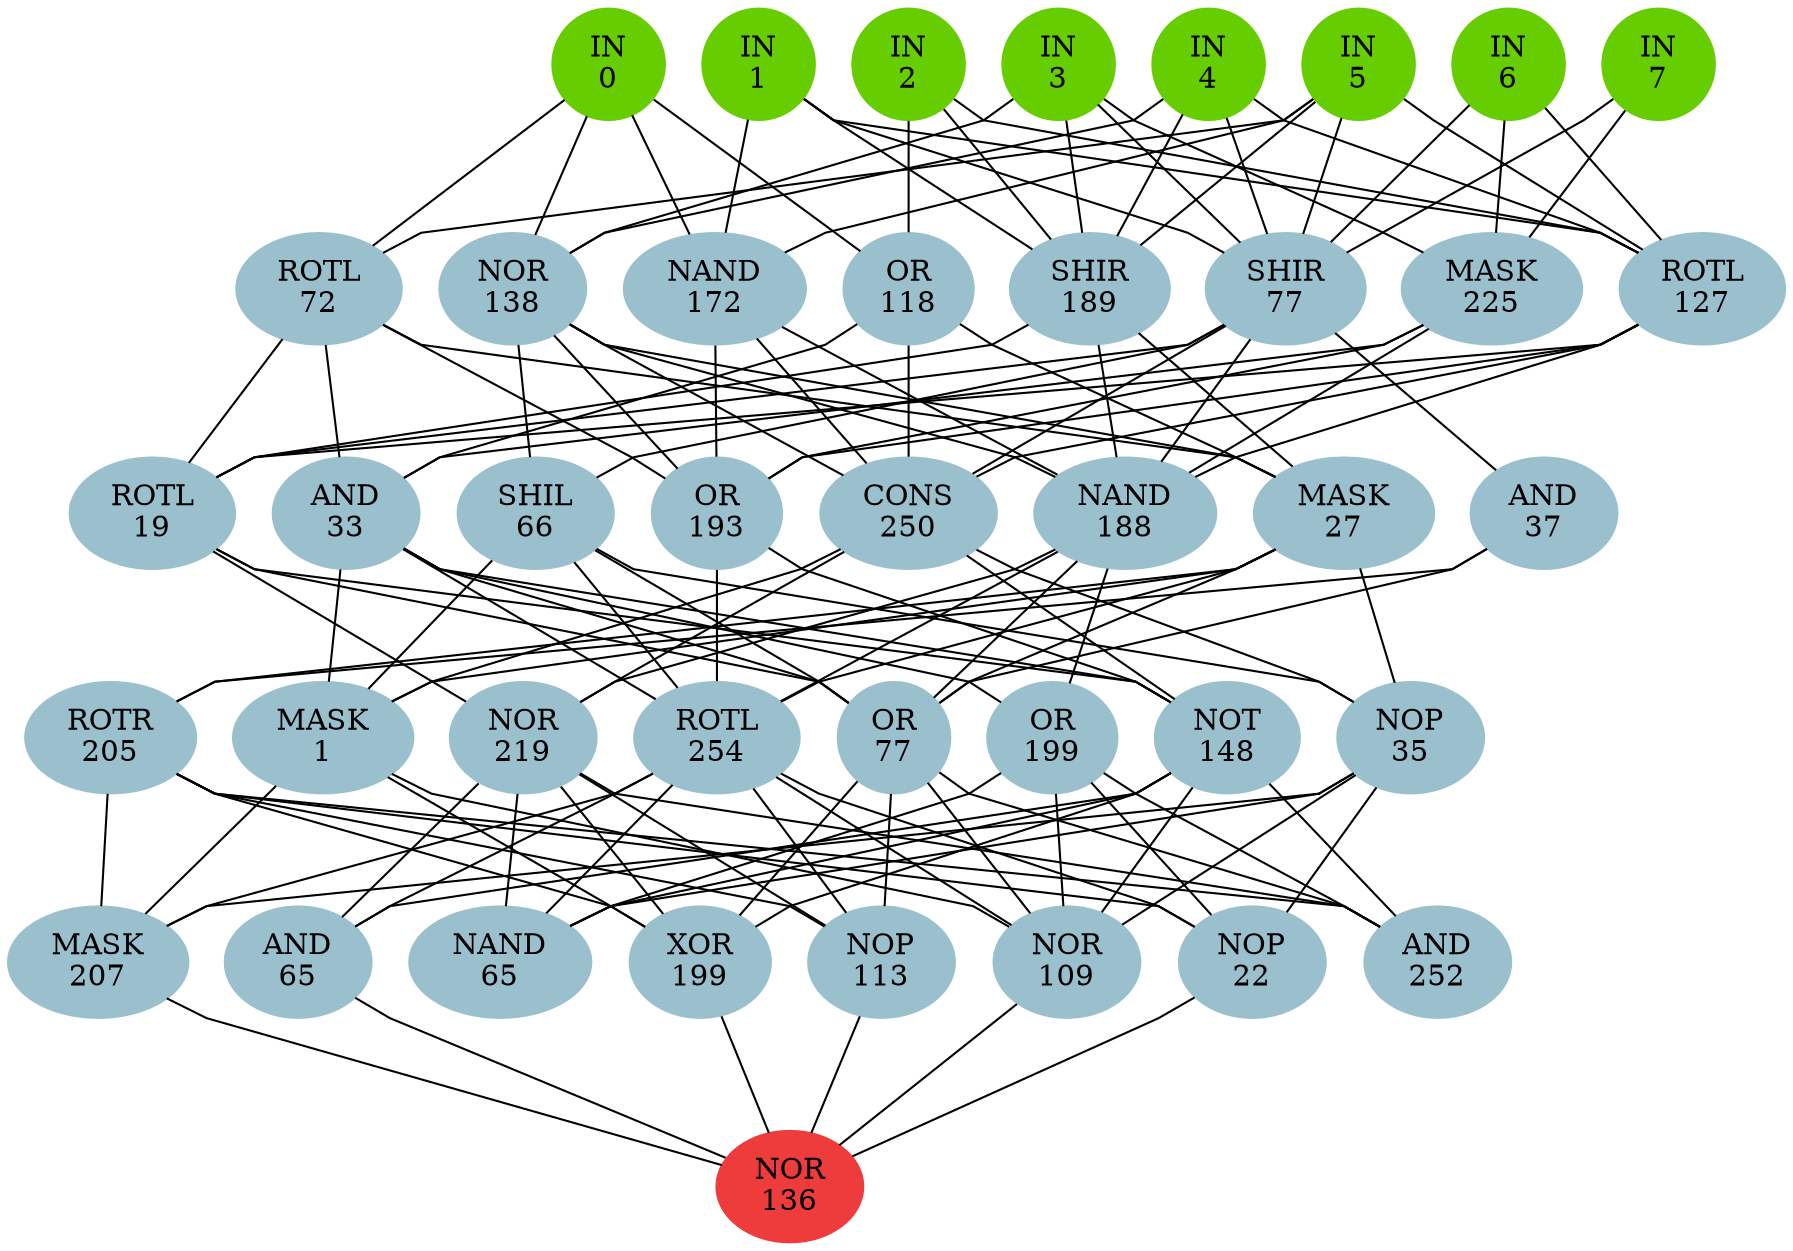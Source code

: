 graph EACircuit {
rankdir=BT;
ranksep=0.75;
ordering=out;
splines=polyline;
node [style=filled, color=lightblue2];

{ rank=same;
node [color=chartreuse3];
"-1_0"[label="IN\n0"];
node [color=chartreuse3];
"-1_1"[label="IN\n1"];
node [color=chartreuse3];
"-1_2"[label="IN\n2"];
node [color=chartreuse3];
"-1_3"[label="IN\n3"];
node [color=chartreuse3];
"-1_4"[label="IN\n4"];
node [color=chartreuse3];
"-1_5"[label="IN\n5"];
node [color=chartreuse3];
"-1_6"[label="IN\n6"];
node [color=chartreuse3];
"-1_7"[label="IN\n7"];
}
{ rank=same;
node [color=lightblue3];
"0_0"[label="ROTL\n72"];
node [color=lightblue3];
"0_1"[label="NOR\n138"];
node [color=lightblue3];
"0_2"[label="NAND\n172"];
node [color=lightblue3];
"0_3"[label="OR\n118"];
node [color=lightblue3];
"0_4"[label="SHIR\n189"];
node [color=lightblue3];
"0_5"[label="SHIR\n77"];
node [color=lightblue3];
"0_6"[label="MASK\n225"];
node [color=lightblue3];
"0_7"[label="ROTL\n127"];
}
{ rank=same;
node [color=lightblue3];
"1_0"[label="ROTL\n19"];
node [color=lightblue3];
"1_1"[label="AND\n33"];
node [color=lightblue3];
"1_2"[label="SHIL\n66"];
node [color=lightblue3];
"1_3"[label="OR\n193"];
node [color=lightblue3];
"1_4"[label="CONS\n250"];
node [color=lightblue3];
"1_5"[label="NAND\n188"];
node [color=lightblue3];
"1_6"[label="MASK\n27"];
node [color=lightblue3];
"1_7"[label="AND\n37"];
}
{ rank=same;
node [color=lightblue3];
"2_0"[label="ROTR\n205"];
node [color=lightblue3];
"2_1"[label="MASK\n1"];
node [color=lightblue3];
"2_2"[label="NOR\n219"];
node [color=lightblue3];
"2_3"[label="ROTL\n254"];
node [color=lightblue3];
"2_4"[label="OR\n77"];
node [color=lightblue3];
"2_5"[label="OR\n199"];
node [color=lightblue3];
"2_6"[label="NOT\n148"];
node [color=lightblue3];
"2_7"[label="NOP\n35"];
}
{ rank=same;
node [color=lightblue3];
"3_0"[label="MASK\n207"];
node [color=lightblue3];
"3_1"[label="AND\n65"];
node [color=lightblue3];
"3_2"[label="NAND\n65"];
node [color=lightblue3];
"3_3"[label="XOR\n199"];
node [color=lightblue3];
"3_4"[label="NOP\n113"];
node [color=lightblue3];
"3_5"[label="NOR\n109"];
node [color=lightblue3];
"3_6"[label="NOP\n22"];
node [color=lightblue3];
"3_7"[label="AND\n252"];
}
{ rank=same;
node [color=brown2];
"4_0"[label="NOR\n136"];
}
edge[style=invis];
"-1_0" -- "-1_1" -- "-1_2" -- "-1_3" -- "-1_4" -- "-1_5" -- "-1_6" -- "-1_7";
"0_0" -- "0_1" -- "0_2" -- "0_3" -- "0_4" -- "0_5" -- "0_6" -- "0_7";
"1_0" -- "1_1" -- "1_2" -- "1_3" -- "1_4" -- "1_5" -- "1_6" -- "1_7";
"2_0" -- "2_1" -- "2_2" -- "2_3" -- "2_4" -- "2_5" -- "2_6" -- "2_7";
"3_0" -- "3_1" -- "3_2" -- "3_3" -- "3_4" -- "3_5" -- "3_6" -- "3_7";
"4_0" -- "4_0";
edge[style=solid];
"0_0" -- "-1_0";
"0_0" -- "-1_5";
"0_1" -- "-1_0";
"0_1" -- "-1_3";
"0_1" -- "-1_4";
"0_2" -- "-1_0";
"0_2" -- "-1_1";
"0_2" -- "-1_5";
"0_3" -- "-1_0";
"0_3" -- "-1_2";
"0_4" -- "-1_1";
"0_4" -- "-1_2";
"0_4" -- "-1_3";
"0_4" -- "-1_4";
"0_4" -- "-1_5";
"0_5" -- "-1_1";
"0_5" -- "-1_3";
"0_5" -- "-1_4";
"0_5" -- "-1_5";
"0_5" -- "-1_6";
"0_5" -- "-1_7";
"0_6" -- "-1_3";
"0_6" -- "-1_6";
"0_6" -- "-1_7";
"0_7" -- "-1_1";
"0_7" -- "-1_2";
"0_7" -- "-1_4";
"0_7" -- "-1_5";
"0_7" -- "-1_6";
"1_0" -- "0_0";
"1_0" -- "0_4";
"1_0" -- "0_5";
"1_0" -- "0_7";
"1_1" -- "0_0";
"1_1" -- "0_3";
"1_1" -- "0_6";
"1_2" -- "0_1";
"1_2" -- "0_5";
"1_3" -- "0_0";
"1_3" -- "0_1";
"1_3" -- "0_2";
"1_3" -- "0_6";
"1_3" -- "0_7";
"1_4" -- "0_1";
"1_4" -- "0_2";
"1_4" -- "0_3";
"1_4" -- "0_5";
"1_4" -- "0_7";
"1_5" -- "0_1";
"1_5" -- "0_2";
"1_5" -- "0_4";
"1_5" -- "0_5";
"1_5" -- "0_6";
"1_5" -- "0_7";
"1_6" -- "0_0";
"1_6" -- "0_1";
"1_6" -- "0_3";
"1_6" -- "0_4";
"1_7" -- "0_5";
"2_0" -- "1_6";
"2_0" -- "1_7";
"2_1" -- "1_1";
"2_1" -- "1_2";
"2_1" -- "1_4";
"2_1" -- "1_6";
"2_2" -- "1_0";
"2_2" -- "1_4";
"2_2" -- "1_5";
"2_3" -- "1_1";
"2_3" -- "1_2";
"2_3" -- "1_3";
"2_3" -- "1_5";
"2_3" -- "1_6";
"2_4" -- "1_0";
"2_4" -- "1_1";
"2_4" -- "1_2";
"2_4" -- "1_5";
"2_4" -- "1_6";
"2_4" -- "1_7";
"2_5" -- "1_1";
"2_5" -- "1_5";
"2_6" -- "1_0";
"2_6" -- "1_1";
"2_6" -- "1_3";
"2_6" -- "1_4";
"2_7" -- "1_2";
"2_7" -- "1_4";
"2_7" -- "1_6";
"3_0" -- "2_0";
"3_0" -- "2_1";
"3_0" -- "2_3";
"3_0" -- "2_7";
"3_1" -- "2_2";
"3_1" -- "2_3";
"3_1" -- "2_6";
"3_2" -- "2_2";
"3_2" -- "2_3";
"3_2" -- "2_5";
"3_2" -- "2_6";
"3_2" -- "2_7";
"3_3" -- "2_0";
"3_3" -- "2_1";
"3_3" -- "2_2";
"3_3" -- "2_4";
"3_3" -- "2_6";
"3_4" -- "2_0";
"3_4" -- "2_2";
"3_4" -- "2_3";
"3_4" -- "2_4";
"3_5" -- "2_1";
"3_5" -- "2_3";
"3_5" -- "2_4";
"3_5" -- "2_5";
"3_5" -- "2_6";
"3_5" -- "2_7";
"3_6" -- "2_0";
"3_6" -- "2_3";
"3_6" -- "2_5";
"3_6" -- "2_7";
"3_7" -- "2_0";
"3_7" -- "2_2";
"3_7" -- "2_4";
"3_7" -- "2_5";
"3_7" -- "2_6";
"4_0" -- "3_0";
"4_0" -- "3_1";
"4_0" -- "3_3";
"4_0" -- "3_4";
"4_0" -- "3_5";
"4_0" -- "3_6";
}